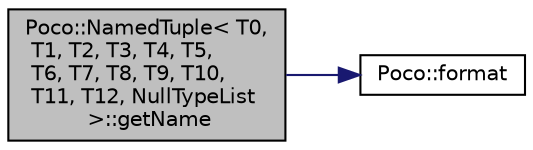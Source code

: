 digraph "Poco::NamedTuple&lt; T0, T1, T2, T3, T4, T5, T6, T7, T8, T9, T10, T11, T12, NullTypeList &gt;::getName"
{
 // LATEX_PDF_SIZE
  edge [fontname="Helvetica",fontsize="10",labelfontname="Helvetica",labelfontsize="10"];
  node [fontname="Helvetica",fontsize="10",shape=record];
  rankdir="LR";
  Node1 [label="Poco::NamedTuple\< T0,\l T1, T2, T3, T4, T5,\l T6, T7, T8, T9, T10,\l T11, T12, NullTypeList\l \>::getName",height=0.2,width=0.4,color="black", fillcolor="grey75", style="filled", fontcolor="black",tooltip=" "];
  Node1 -> Node2 [color="midnightblue",fontsize="10",style="solid",fontname="Helvetica"];
  Node2 [label="Poco::format",height=0.2,width=0.4,color="black", fillcolor="white", style="filled",URL="$namespacePoco.html#acde2b5aff4f0d67961e2eeb394542bb0",tooltip=" "];
}
